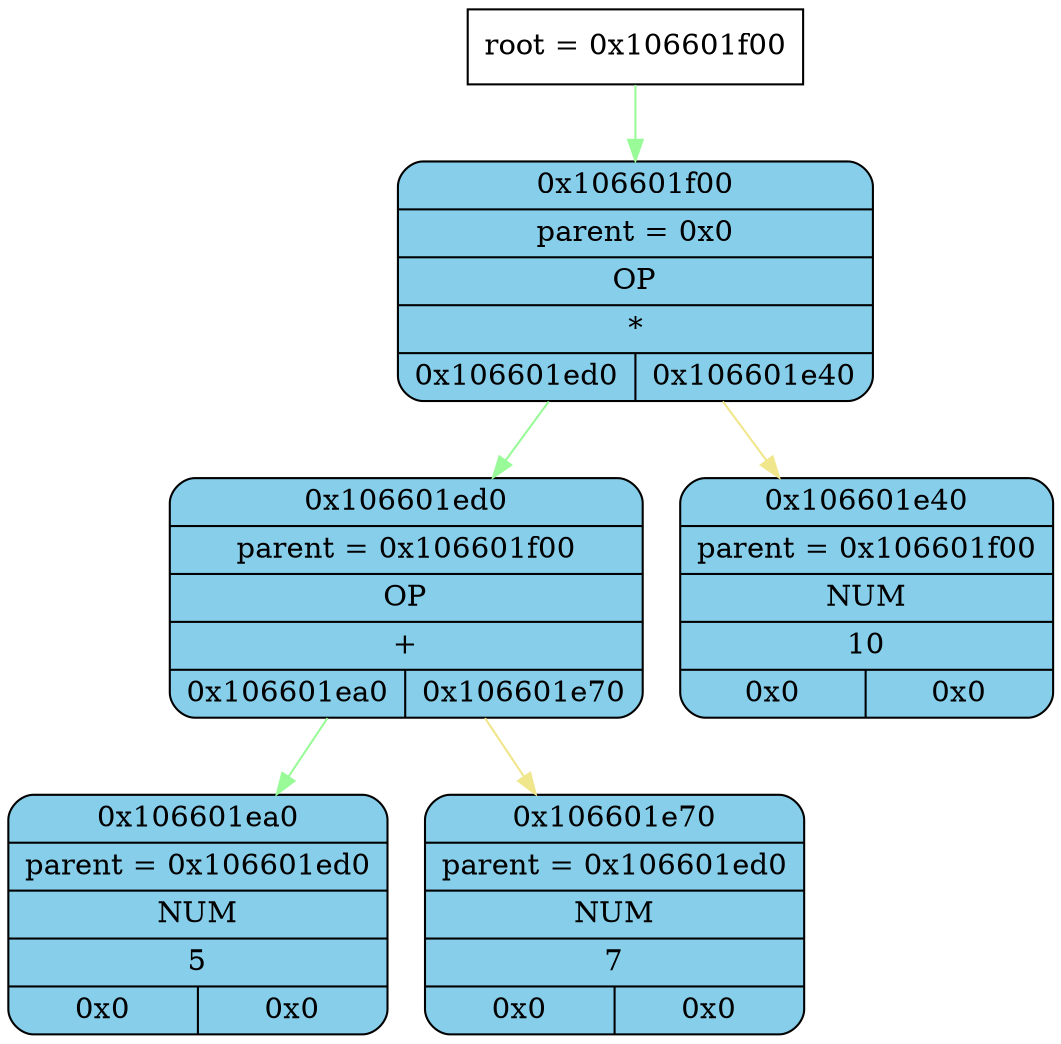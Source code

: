digraph
{
    node_info[shape = record, label = "{root = 0x106601f00}"];

    node_info->node_0x106601f00 [color = "#98FB98"];
    node_0x106601f00[shape = Mrecord, label = "{{0x106601f00} | {parent =  0x0} | {OP} | {*} | {0x106601ed0 | 0x106601e40}}",
                style="filled", fillcolor="#87CEEB"];
    node_0x106601ed0[shape = Mrecord, label = "{{0x106601ed0} | {parent =  0x106601f00} | {OP} | {+} | {0x106601ea0 | 0x106601e70}}",
                style="filled", fillcolor="#87CEEB"];
    node_0x106601ea0[shape = Mrecord, label = "{{0x106601ea0} | {parent =  0x106601ed0} | {NUM} | {5} | {0x0 | 0x0}}",
                style="filled", fillcolor="#87CEEB"];
    node_0x106601e70[shape = Mrecord, label = "{{0x106601e70} | {parent =  0x106601ed0} | {NUM} | {7} | {0x0 | 0x0}}",
                style="filled", fillcolor="#87CEEB"];
    node_0x106601e40[shape = Mrecord, label = "{{0x106601e40} | {parent =  0x106601f00} | {NUM} | {10} | {0x0 | 0x0}}",
                style="filled", fillcolor="#87CEEB"];
    node_0x106601f00->node_0x106601ed0 [color = "#98FB98"];
    node_0x106601ed0->node_0x106601ea0 [color = "#98FB98"];
    node_0x106601ed0->node_0x106601e70 [color = "#F0E68C"];
    node_0x106601f00->node_0x106601e40 [color = "#F0E68C"];
}